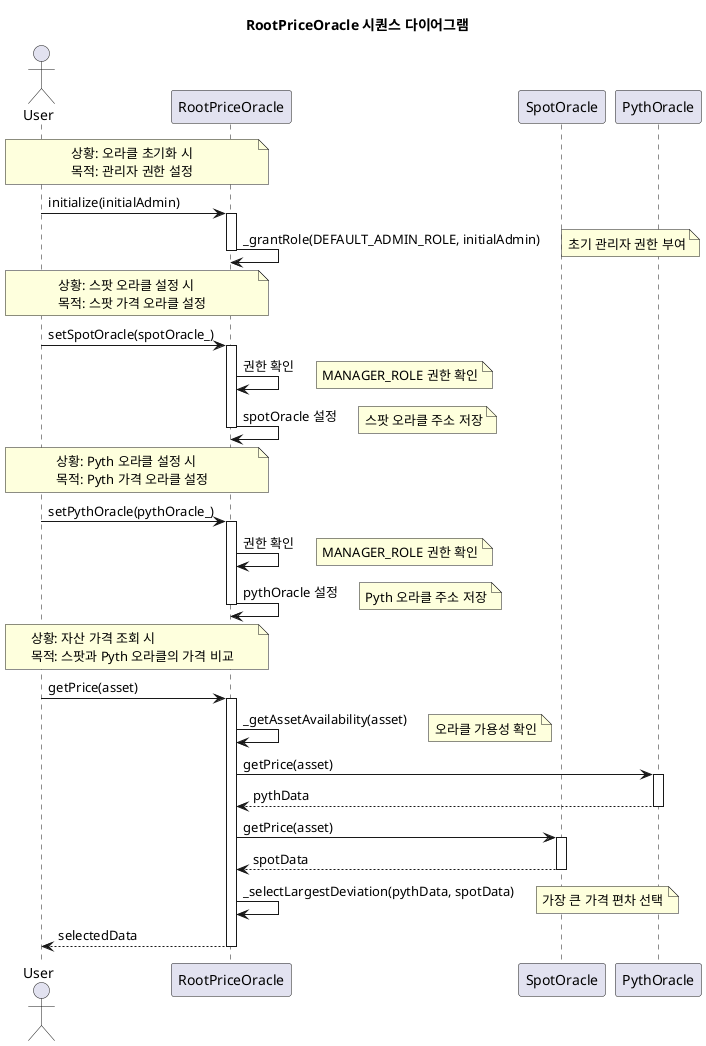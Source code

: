 @startuml
title RootPriceOracle 시퀀스 다이어그램

actor User
participant "RootPriceOracle" as RPO
participant "SpotOracle" as SO
participant "PythOracle" as PO

note over User, RPO
  상황: 오라클 초기화 시
  목적: 관리자 권한 설정
end note

User -> RPO: initialize(initialAdmin)
activate RPO
RPO -> RPO: _grantRole(DEFAULT_ADMIN_ROLE, initialAdmin)
note right: 초기 관리자 권한 부여
deactivate RPO

note over User, RPO
  상황: 스팟 오라클 설정 시
  목적: 스팟 가격 오라클 설정
end note

User -> RPO: setSpotOracle(spotOracle_)
activate RPO
RPO -> RPO: 권한 확인
note right: MANAGER_ROLE 권한 확인
RPO -> RPO: spotOracle 설정
note right: 스팟 오라클 주소 저장
deactivate RPO

note over User, RPO
  상황: Pyth 오라클 설정 시
  목적: Pyth 가격 오라클 설정
end note

User -> RPO: setPythOracle(pythOracle_)
activate RPO
RPO -> RPO: 권한 확인
note right: MANAGER_ROLE 권한 확인
RPO -> RPO: pythOracle 설정
note right: Pyth 오라클 주소 저장
deactivate RPO

note over User, RPO
  상황: 자산 가격 조회 시
  목적: 스팟과 Pyth 오라클의 가격 비교
end note

User -> RPO: getPrice(asset)
activate RPO
RPO -> RPO: _getAssetAvailability(asset)
note right: 오라클 가용성 확인
RPO -> PO: getPrice(asset)
activate PO
PO --> RPO: pythData
deactivate PO
RPO -> SO: getPrice(asset)
activate SO
SO --> RPO: spotData
deactivate SO
RPO -> RPO: _selectLargestDeviation(pythData, spotData)
note right: 가장 큰 가격 편차 선택
RPO --> User: selectedData
deactivate RPO

@enduml 